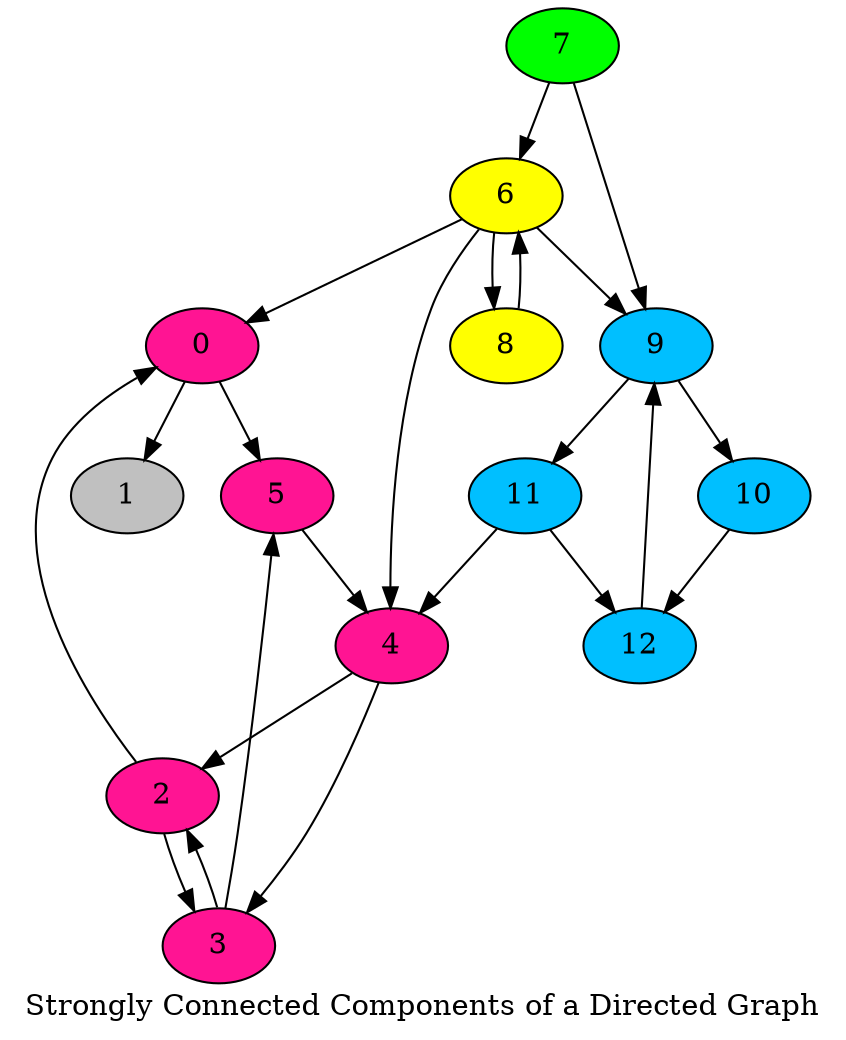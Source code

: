 digraph {
    label="Strongly Connected Components of a Directed Graph";
    node [style="filled", color="black"]

    1 [fillcolor="grey"]
    0, 2, 3, 4, 5 [fillcolor="deeppink"]
    6, 8 [fillcolor="yellow"]
    7 [fillcolor="green"]
    9, 10, 11, 12 [fillcolor="deepskyblue"]

    0 -> 1;
    0 -> 5;
    2 -> 0;
    2 -> 3;
    3 -> 2;
    3 -> 5;
    4 -> 2;
    4 -> 3;
    5 -> 4;
    6 -> 0;
    6 -> 4;
    6 -> 8;
    6 -> 9;
    7 -> 6;
    7 -> 9;
    8 -> 6;
    9 -> 10;
    9 -> 11;
    10 -> 12;
    11 -> 4;
    11 -> 12;
    12 -> 9;

}
